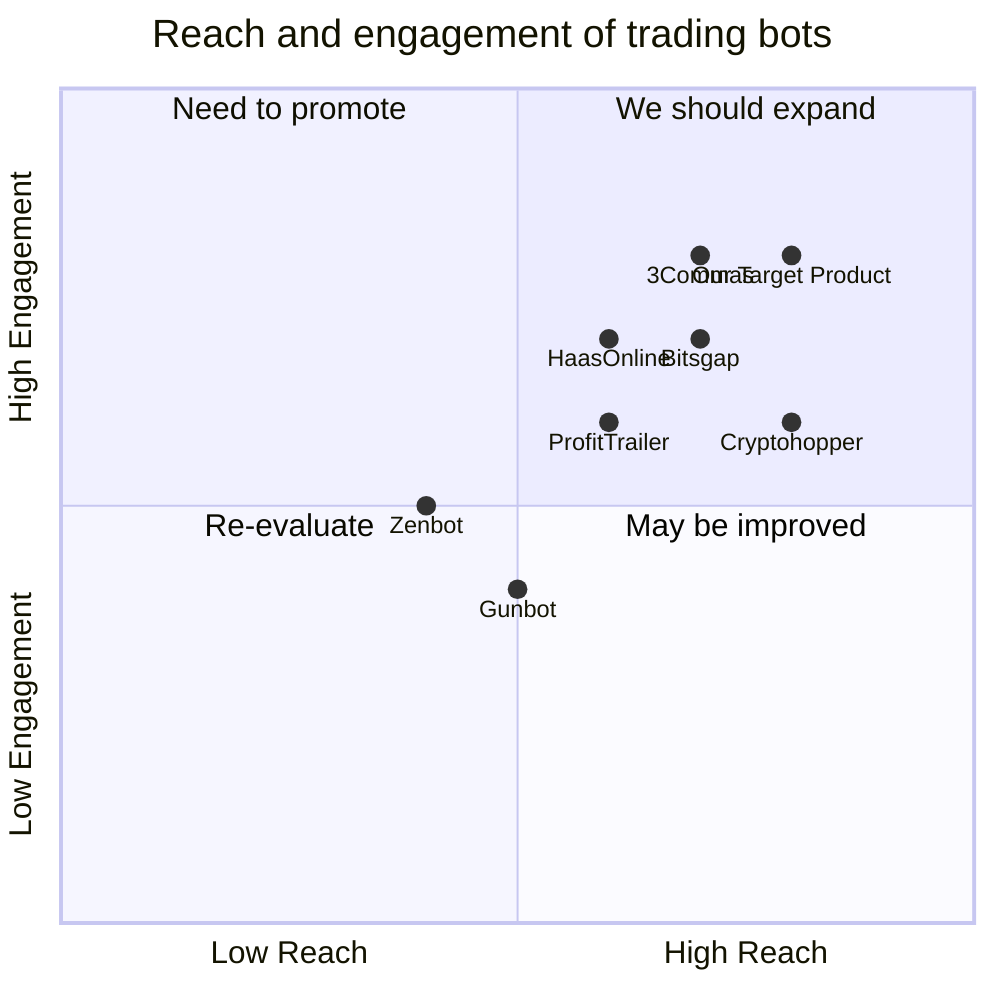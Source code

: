 quadrantChart
    title Reach and engagement of trading bots
    x-axis Low Reach --> High Reach
    y-axis Low Engagement --> High Engagement
    quadrant-1 We should expand
    quadrant-2 Need to promote
    quadrant-3 Re-evaluate
    quadrant-4 May be improved
    "3Commas": [0.7, 0.8]
    "HaasOnline": [0.6, 0.7]
    "Cryptohopper": [0.8, 0.6]
    "Zenbot": [0.4, 0.5]
    "Gunbot": [0.5, 0.4]
    "ProfitTrailer": [0.6, 0.6]
    "Bitsgap": [0.7, 0.7]
    "Our Target Product": [0.8, 0.8]